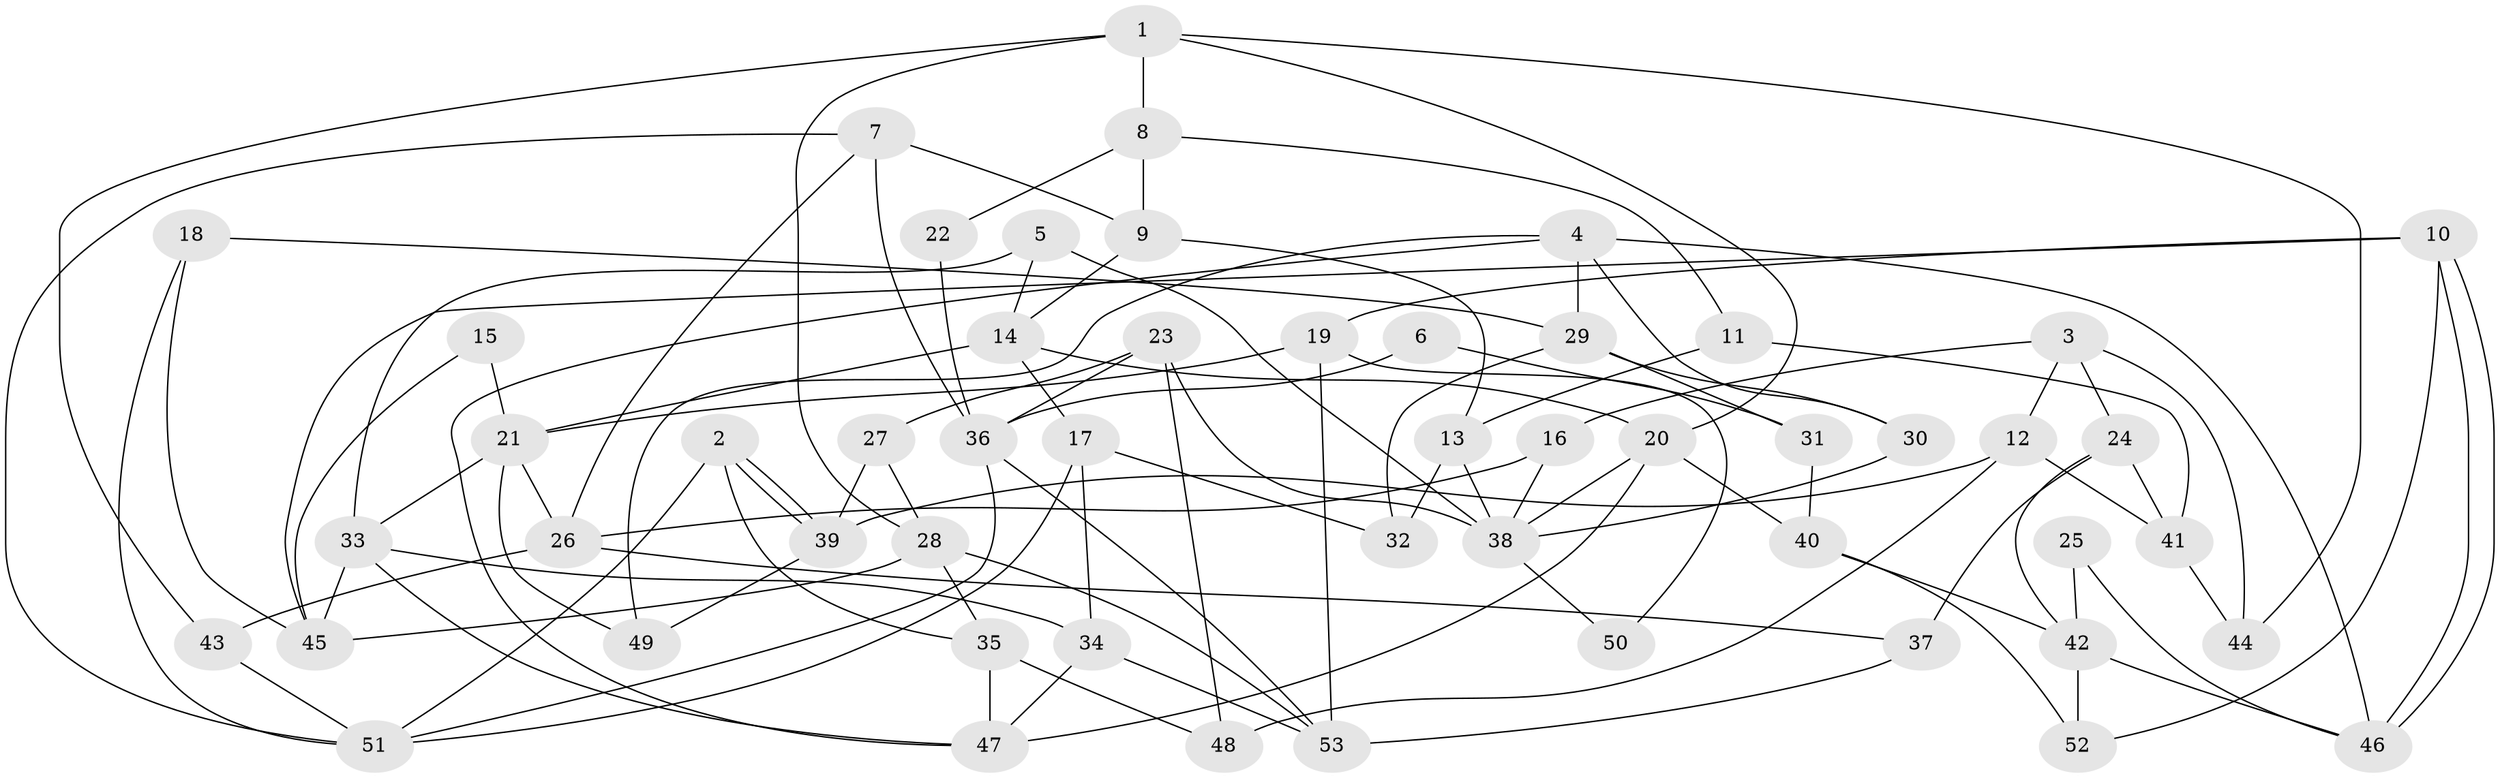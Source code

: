 // Generated by graph-tools (version 1.1) at 2025/26/03/09/25 03:26:14]
// undirected, 53 vertices, 106 edges
graph export_dot {
graph [start="1"]
  node [color=gray90,style=filled];
  1;
  2;
  3;
  4;
  5;
  6;
  7;
  8;
  9;
  10;
  11;
  12;
  13;
  14;
  15;
  16;
  17;
  18;
  19;
  20;
  21;
  22;
  23;
  24;
  25;
  26;
  27;
  28;
  29;
  30;
  31;
  32;
  33;
  34;
  35;
  36;
  37;
  38;
  39;
  40;
  41;
  42;
  43;
  44;
  45;
  46;
  47;
  48;
  49;
  50;
  51;
  52;
  53;
  1 -- 28;
  1 -- 43;
  1 -- 8;
  1 -- 20;
  1 -- 44;
  2 -- 39;
  2 -- 39;
  2 -- 35;
  2 -- 51;
  3 -- 24;
  3 -- 44;
  3 -- 12;
  3 -- 16;
  4 -- 29;
  4 -- 47;
  4 -- 30;
  4 -- 46;
  4 -- 49;
  5 -- 14;
  5 -- 33;
  5 -- 38;
  6 -- 31;
  6 -- 36;
  7 -- 51;
  7 -- 9;
  7 -- 26;
  7 -- 36;
  8 -- 9;
  8 -- 11;
  8 -- 22;
  9 -- 13;
  9 -- 14;
  10 -- 46;
  10 -- 46;
  10 -- 45;
  10 -- 19;
  10 -- 52;
  11 -- 41;
  11 -- 13;
  12 -- 48;
  12 -- 39;
  12 -- 41;
  13 -- 38;
  13 -- 32;
  14 -- 20;
  14 -- 21;
  14 -- 17;
  15 -- 21;
  15 -- 45;
  16 -- 38;
  16 -- 26;
  17 -- 34;
  17 -- 32;
  17 -- 51;
  18 -- 51;
  18 -- 29;
  18 -- 45;
  19 -- 21;
  19 -- 50;
  19 -- 53;
  20 -- 38;
  20 -- 40;
  20 -- 47;
  21 -- 26;
  21 -- 49;
  21 -- 33;
  22 -- 36;
  23 -- 27;
  23 -- 36;
  23 -- 38;
  23 -- 48;
  24 -- 37;
  24 -- 42;
  24 -- 41;
  25 -- 42;
  25 -- 46;
  26 -- 37;
  26 -- 43;
  27 -- 28;
  27 -- 39;
  28 -- 45;
  28 -- 53;
  28 -- 35;
  29 -- 32;
  29 -- 30;
  29 -- 31;
  30 -- 38;
  31 -- 40;
  33 -- 34;
  33 -- 45;
  33 -- 47;
  34 -- 53;
  34 -- 47;
  35 -- 47;
  35 -- 48;
  36 -- 51;
  36 -- 53;
  37 -- 53;
  38 -- 50;
  39 -- 49;
  40 -- 52;
  40 -- 42;
  41 -- 44;
  42 -- 46;
  42 -- 52;
  43 -- 51;
}
